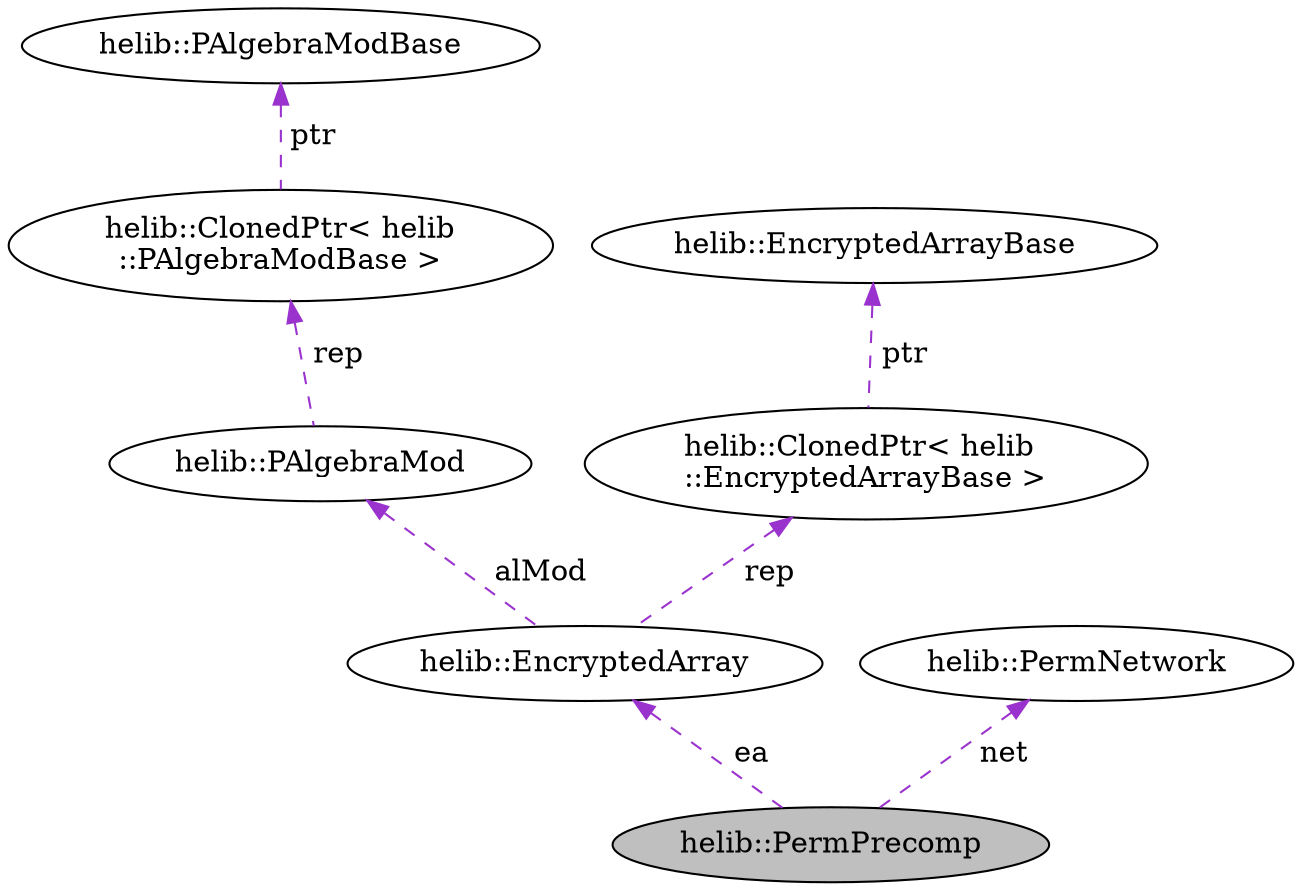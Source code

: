 digraph "helib::PermPrecomp"
{
  N1 [label="helib::PermPrecomp",color="black", fillcolor="grey75", style="filled", fontcolor="black"];
  N2 -> N1 [dir="back",color="darkorchid3",style="dashed",label=" ea" ];
  N2 [label="helib::EncryptedArray",color="black", fillcolor="white", style="filled",tooltip="A simple wrapper for a smart pointer to an EncryptedArrayBase. This is the interface that higher-leve..."];
  N3 -> N2 [dir="back",color="darkorchid3",style="dashed",label=" alMod" ];
  N3 [label="helib::PAlgebraMod",color="black", fillcolor="white", style="filled",tooltip="The structure of Z[X]/(Phi_m(X), p) "];
  N4 -> N3 [dir="back",color="darkorchid3",style="dashed",label=" rep" ];
  N4 [label="helib::ClonedPtr\< helib\l::PAlgebraModBase \>",color="black", fillcolor="white", style="filled"];
  N5 -> N4 [dir="back",color="darkorchid3",style="dashed",label=" ptr" ];
  N5 [label="helib::PAlgebraModBase",color="black", fillcolor="white", style="filled",tooltip="Virtual base class for PAlgebraMod. "];
  N6 -> N2 [dir="back",color="darkorchid3",style="dashed",label=" rep" ];
  N6 [label="helib::ClonedPtr\< helib\l::EncryptedArrayBase \>",color="black", fillcolor="white", style="filled"];
  N7 -> N6 [dir="back",color="darkorchid3",style="dashed",label=" ptr" ];
  N7 [label="helib::EncryptedArrayBase",color="black", fillcolor="white", style="filled",tooltip="virtual class for data-movement operations on arrays of slots "];
  N8 -> N1 [dir="back",color="darkorchid3",style="dashed",label=" net" ];
  N8 [label="helib::PermNetwork",color="black", fillcolor="white", style="filled",tooltip="A full permutation network. "];
}
